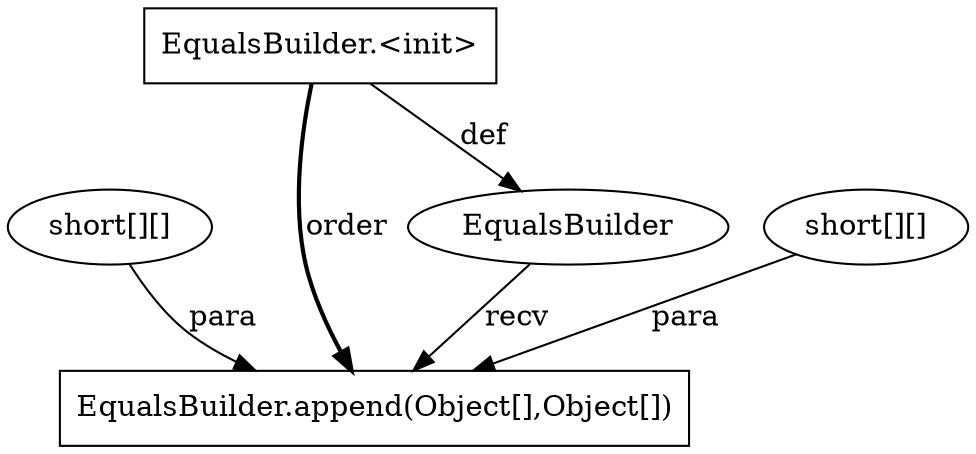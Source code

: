 digraph "AUG" {

  1 [ label="EqualsBuilder.append(Object[],Object[])" shape="box" ];
  2 [ label="short[][]" shape="ellipse" ];
  3 [ label="EqualsBuilder" shape="ellipse" ];
  4 [ label="EqualsBuilder.<init>" shape="box" ];
  5 [ label="short[][]" shape="ellipse" ];
  3 -> 1 [ label="recv" style="solid" ];
  2 -> 1 [ label="para" style="solid" ];
  4 -> 1 [ label="order" style="bold" ];
  5 -> 1 [ label="para" style="solid" ];
  4 -> 3 [ label="def" style="solid" ];
}
